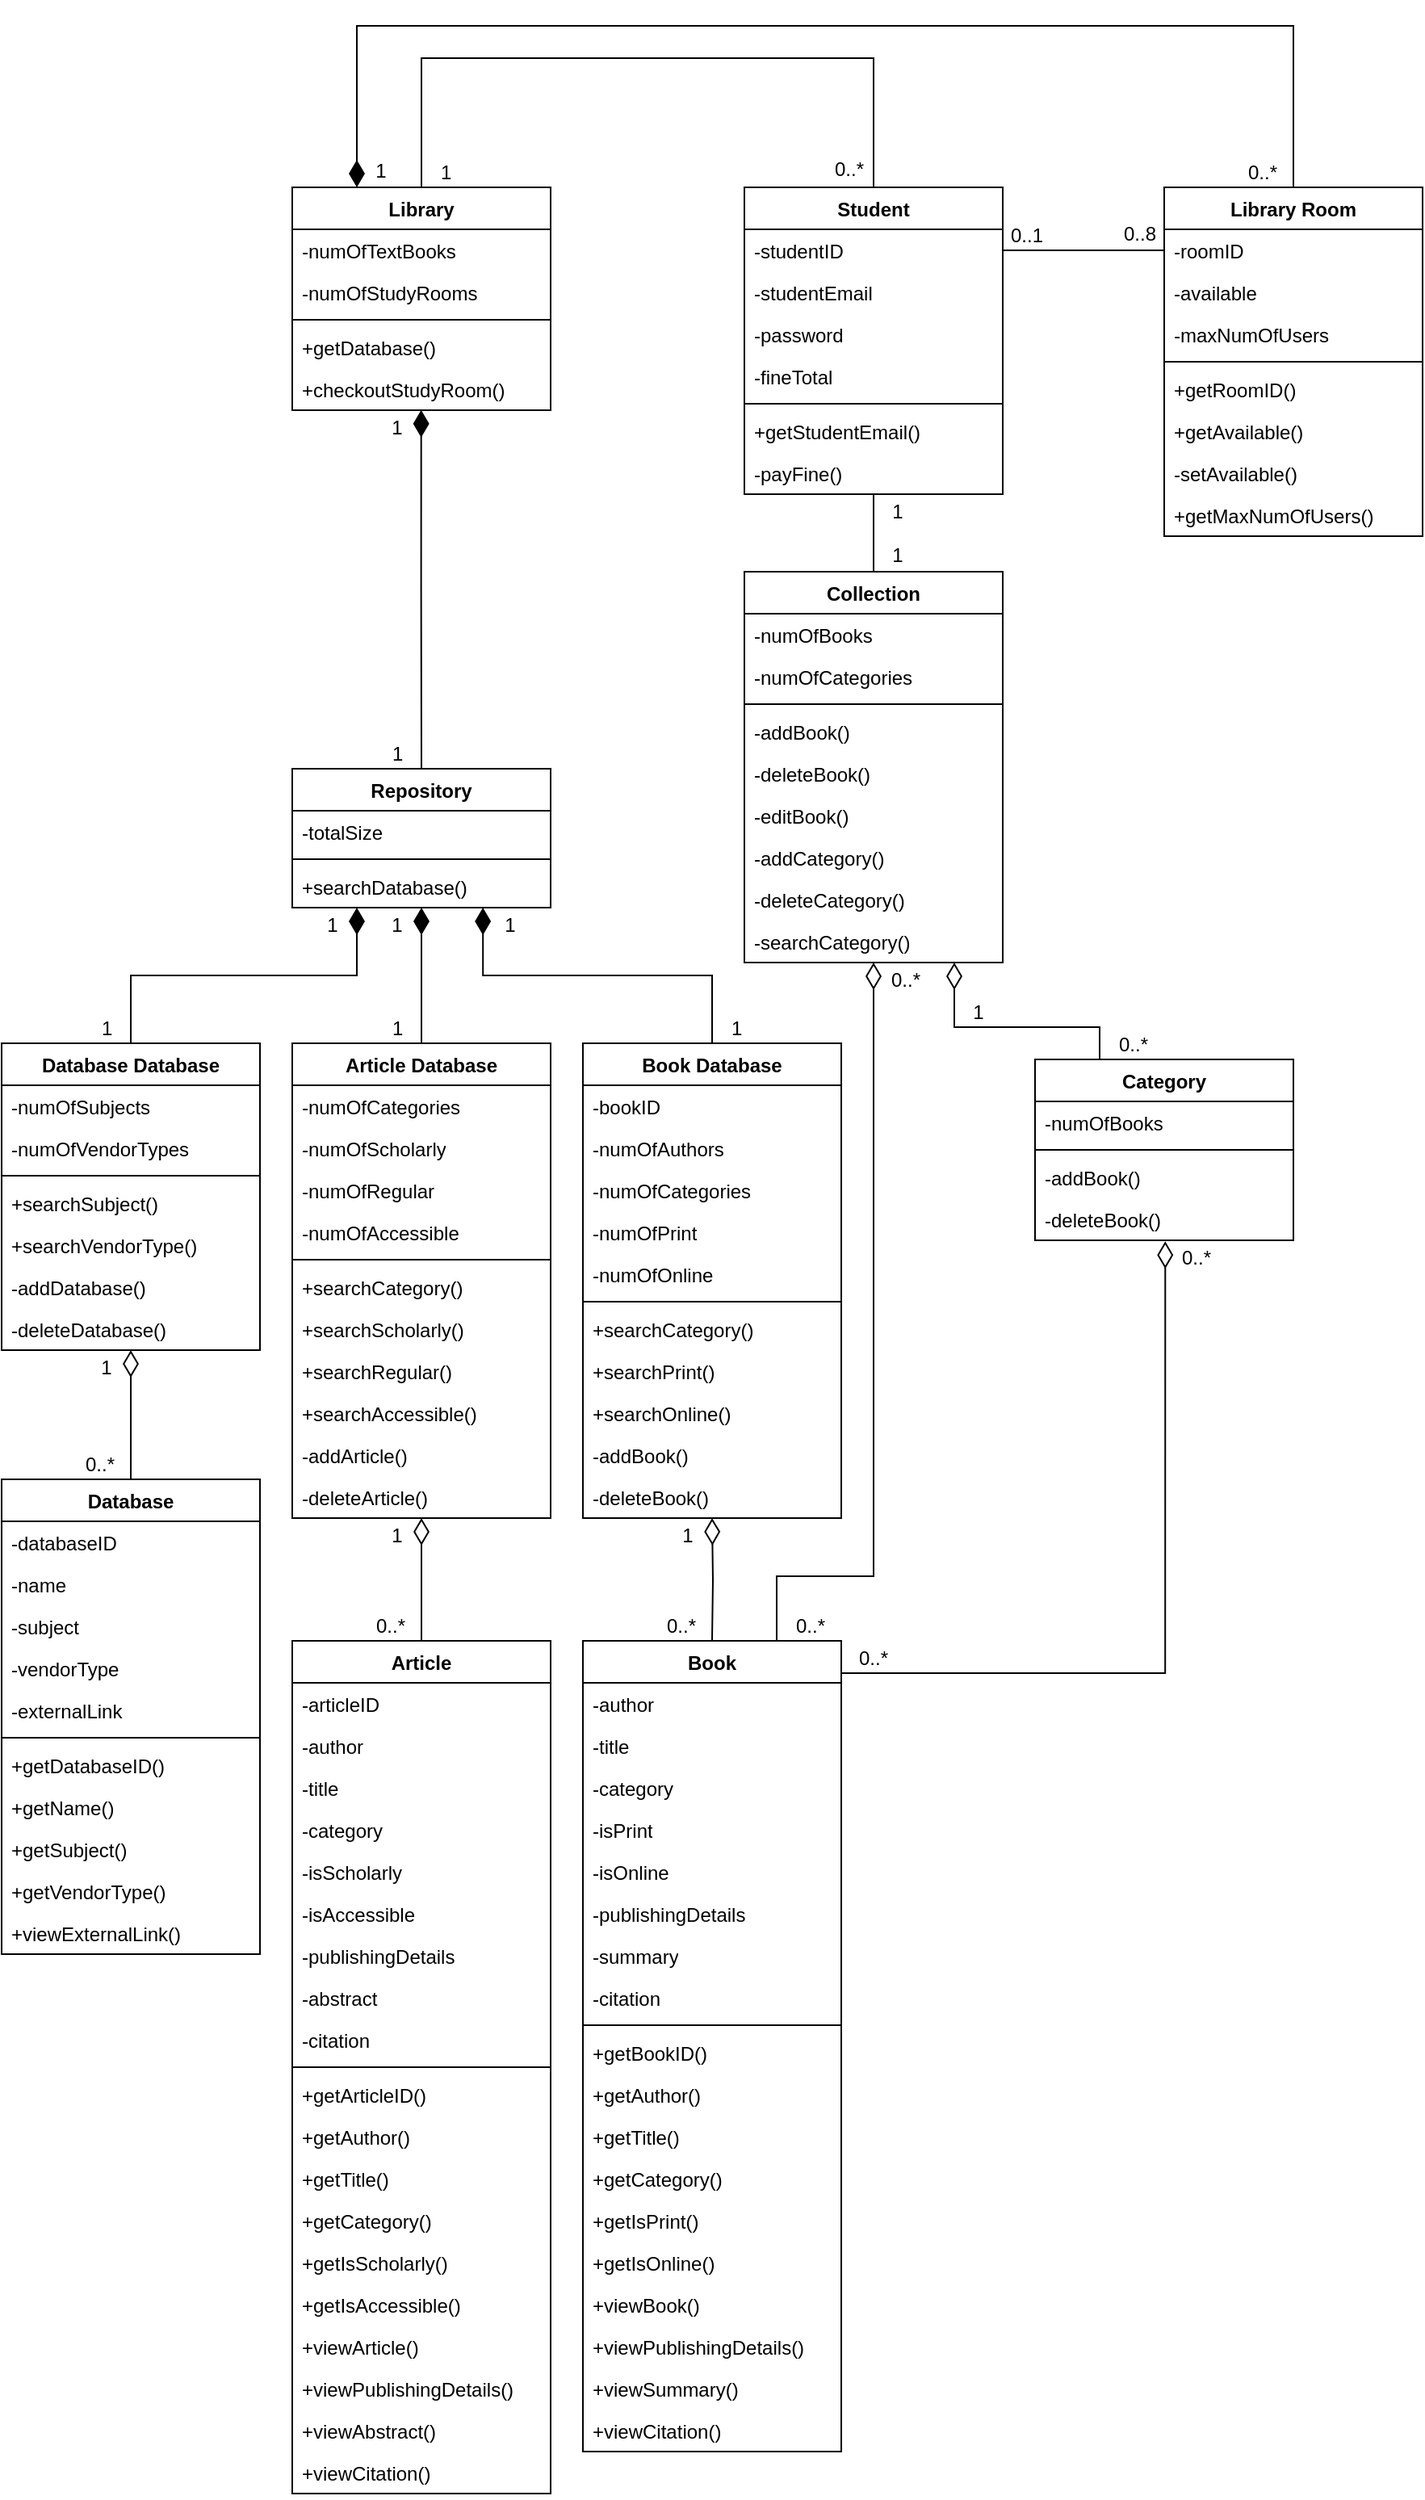 <mxfile compressed="false" version="21.0.10" type="device">
  <diagram name="Page-1" id="St8OrDwThVXZmuGfNIcV">
    <mxGraphModel dx="1468" dy="945" grid="1" gridSize="10" guides="1" tooltips="1" connect="1" arrows="1" fold="1" page="1" pageScale="1" pageWidth="2000" pageHeight="2000" math="0" shadow="0">
      <root>
        <mxCell id="0" />
        <mxCell id="1" parent="0" />
        <mxCell id="to3QwiqJEUnDIGvV_2Mb-1" value="Library" style="swimlane;fontStyle=1;align=center;verticalAlign=top;childLayout=stackLayout;horizontal=1;startSize=26;horizontalStack=0;resizeParent=1;resizeParentMax=0;resizeLast=0;collapsible=1;marginBottom=0;whiteSpace=wrap;html=1;fontSize=12;" parent="1" vertex="1">
          <mxGeometry x="660" y="360" width="160" height="138" as="geometry" />
        </mxCell>
        <mxCell id="to3QwiqJEUnDIGvV_2Mb-2" value="&lt;div style=&quot;font-size: 12px;&quot;&gt;-numOfTextBooks&lt;/div&gt;" style="text;strokeColor=none;fillColor=none;align=left;verticalAlign=top;spacingLeft=4;spacingRight=4;overflow=hidden;rotatable=0;points=[[0,0.5],[1,0.5]];portConstraint=eastwest;whiteSpace=wrap;html=1;fontSize=12;" parent="to3QwiqJEUnDIGvV_2Mb-1" vertex="1">
          <mxGeometry y="26" width="160" height="26" as="geometry" />
        </mxCell>
        <mxCell id="to3QwiqJEUnDIGvV_2Mb-6" value="-numOfStudyRooms" style="text;strokeColor=none;fillColor=none;align=left;verticalAlign=top;spacingLeft=4;spacingRight=4;overflow=hidden;rotatable=0;points=[[0,0.5],[1,0.5]];portConstraint=eastwest;whiteSpace=wrap;html=1;fontSize=12;" parent="to3QwiqJEUnDIGvV_2Mb-1" vertex="1">
          <mxGeometry y="52" width="160" height="26" as="geometry" />
        </mxCell>
        <mxCell id="to3QwiqJEUnDIGvV_2Mb-3" value="" style="line;strokeWidth=1;fillColor=none;align=left;verticalAlign=middle;spacingTop=-1;spacingLeft=3;spacingRight=3;rotatable=0;labelPosition=right;points=[];portConstraint=eastwest;strokeColor=inherit;fontSize=12;" parent="to3QwiqJEUnDIGvV_2Mb-1" vertex="1">
          <mxGeometry y="78" width="160" height="8" as="geometry" />
        </mxCell>
        <mxCell id="to3QwiqJEUnDIGvV_2Mb-4" value="+getDatabase()" style="text;strokeColor=none;fillColor=none;align=left;verticalAlign=top;spacingLeft=4;spacingRight=4;overflow=hidden;rotatable=0;points=[[0,0.5],[1,0.5]];portConstraint=eastwest;whiteSpace=wrap;html=1;fontSize=12;" parent="to3QwiqJEUnDIGvV_2Mb-1" vertex="1">
          <mxGeometry y="86" width="160" height="26" as="geometry" />
        </mxCell>
        <mxCell id="to3QwiqJEUnDIGvV_2Mb-5" value="+checkoutStudyRoom()" style="text;strokeColor=none;fillColor=none;align=left;verticalAlign=top;spacingLeft=4;spacingRight=4;overflow=hidden;rotatable=0;points=[[0,0.5],[1,0.5]];portConstraint=eastwest;whiteSpace=wrap;html=1;fontSize=12;" parent="to3QwiqJEUnDIGvV_2Mb-1" vertex="1">
          <mxGeometry y="112" width="160" height="26" as="geometry" />
        </mxCell>
        <mxCell id="to3QwiqJEUnDIGvV_2Mb-7" value="Database Database" style="swimlane;fontStyle=1;align=center;verticalAlign=top;childLayout=stackLayout;horizontal=1;startSize=26;horizontalStack=0;resizeParent=1;resizeParentMax=0;resizeLast=0;collapsible=1;marginBottom=0;whiteSpace=wrap;html=1;fontSize=12;" parent="1" vertex="1">
          <mxGeometry x="480" y="890" width="160" height="190" as="geometry" />
        </mxCell>
        <mxCell id="to3QwiqJEUnDIGvV_2Mb-8" value="-numOfSubjects" style="text;strokeColor=none;fillColor=none;align=left;verticalAlign=top;spacingLeft=4;spacingRight=4;overflow=hidden;rotatable=0;points=[[0,0.5],[1,0.5]];portConstraint=eastwest;whiteSpace=wrap;html=1;fontSize=12;" parent="to3QwiqJEUnDIGvV_2Mb-7" vertex="1">
          <mxGeometry y="26" width="160" height="26" as="geometry" />
        </mxCell>
        <mxCell id="to3QwiqJEUnDIGvV_2Mb-25" value="&lt;div style=&quot;font-size: 12px;&quot;&gt;-numOfVendorTypes&lt;/div&gt;&lt;div style=&quot;font-size: 12px;&quot;&gt;&lt;br&gt;&lt;/div&gt;" style="text;strokeColor=none;fillColor=none;align=left;verticalAlign=top;spacingLeft=4;spacingRight=4;overflow=hidden;rotatable=0;points=[[0,0.5],[1,0.5]];portConstraint=eastwest;whiteSpace=wrap;html=1;fontSize=12;" parent="to3QwiqJEUnDIGvV_2Mb-7" vertex="1">
          <mxGeometry y="52" width="160" height="26" as="geometry" />
        </mxCell>
        <mxCell id="to3QwiqJEUnDIGvV_2Mb-10" value="" style="line;strokeWidth=1;fillColor=none;align=left;verticalAlign=middle;spacingTop=-1;spacingLeft=3;spacingRight=3;rotatable=0;labelPosition=right;points=[];portConstraint=eastwest;strokeColor=inherit;fontSize=12;" parent="to3QwiqJEUnDIGvV_2Mb-7" vertex="1">
          <mxGeometry y="78" width="160" height="8" as="geometry" />
        </mxCell>
        <mxCell id="to3QwiqJEUnDIGvV_2Mb-11" value="+searchSubject()" style="text;strokeColor=none;fillColor=none;align=left;verticalAlign=top;spacingLeft=4;spacingRight=4;overflow=hidden;rotatable=0;points=[[0,0.5],[1,0.5]];portConstraint=eastwest;whiteSpace=wrap;html=1;fontSize=12;" parent="to3QwiqJEUnDIGvV_2Mb-7" vertex="1">
          <mxGeometry y="86" width="160" height="26" as="geometry" />
        </mxCell>
        <mxCell id="to3QwiqJEUnDIGvV_2Mb-26" value="+searchVendorType()" style="text;strokeColor=none;fillColor=none;align=left;verticalAlign=top;spacingLeft=4;spacingRight=4;overflow=hidden;rotatable=0;points=[[0,0.5],[1,0.5]];portConstraint=eastwest;whiteSpace=wrap;html=1;fontSize=12;" parent="to3QwiqJEUnDIGvV_2Mb-7" vertex="1">
          <mxGeometry y="112" width="160" height="26" as="geometry" />
        </mxCell>
        <mxCell id="ifXEh7i7FVYSx2aYDPoS-78" value="-addDatabase()" style="text;strokeColor=none;fillColor=none;align=left;verticalAlign=top;spacingLeft=4;spacingRight=4;overflow=hidden;rotatable=0;points=[[0,0.5],[1,0.5]];portConstraint=eastwest;whiteSpace=wrap;html=1;fontSize=12;" parent="to3QwiqJEUnDIGvV_2Mb-7" vertex="1">
          <mxGeometry y="138" width="160" height="26" as="geometry" />
        </mxCell>
        <mxCell id="ifXEh7i7FVYSx2aYDPoS-79" value="-deleteDatabase()" style="text;strokeColor=none;fillColor=none;align=left;verticalAlign=top;spacingLeft=4;spacingRight=4;overflow=hidden;rotatable=0;points=[[0,0.5],[1,0.5]];portConstraint=eastwest;whiteSpace=wrap;html=1;fontSize=12;" parent="to3QwiqJEUnDIGvV_2Mb-7" vertex="1">
          <mxGeometry y="164" width="160" height="26" as="geometry" />
        </mxCell>
        <mxCell id="to3QwiqJEUnDIGvV_2Mb-13" value="Book Database" style="swimlane;fontStyle=1;align=center;verticalAlign=top;childLayout=stackLayout;horizontal=1;startSize=26;horizontalStack=0;resizeParent=1;resizeParentMax=0;resizeLast=0;collapsible=1;marginBottom=0;whiteSpace=wrap;html=1;fontSize=12;" parent="1" vertex="1">
          <mxGeometry x="840" y="890" width="160" height="294" as="geometry" />
        </mxCell>
        <mxCell id="to3QwiqJEUnDIGvV_2Mb-14" value="&lt;div style=&quot;font-size: 12px;&quot;&gt;-bookID&lt;/div&gt;" style="text;strokeColor=none;fillColor=none;align=left;verticalAlign=top;spacingLeft=4;spacingRight=4;overflow=hidden;rotatable=0;points=[[0,0.5],[1,0.5]];portConstraint=eastwest;whiteSpace=wrap;html=1;fontSize=12;" parent="to3QwiqJEUnDIGvV_2Mb-13" vertex="1">
          <mxGeometry y="26" width="160" height="26" as="geometry" />
        </mxCell>
        <mxCell id="PS0gnOTGZMDI5EixNMA_-25" value="&lt;div style=&quot;font-size: 12px;&quot;&gt;-numOfAuthors&lt;/div&gt;" style="text;strokeColor=none;fillColor=none;align=left;verticalAlign=top;spacingLeft=4;spacingRight=4;overflow=hidden;rotatable=0;points=[[0,0.5],[1,0.5]];portConstraint=eastwest;whiteSpace=wrap;html=1;fontSize=12;" vertex="1" parent="to3QwiqJEUnDIGvV_2Mb-13">
          <mxGeometry y="52" width="160" height="26" as="geometry" />
        </mxCell>
        <mxCell id="to3QwiqJEUnDIGvV_2Mb-33" value="-numOfCategories" style="text;strokeColor=none;fillColor=none;align=left;verticalAlign=top;spacingLeft=4;spacingRight=4;overflow=hidden;rotatable=0;points=[[0,0.5],[1,0.5]];portConstraint=eastwest;whiteSpace=wrap;html=1;fontSize=12;" parent="to3QwiqJEUnDIGvV_2Mb-13" vertex="1">
          <mxGeometry y="78" width="160" height="26" as="geometry" />
        </mxCell>
        <mxCell id="to3QwiqJEUnDIGvV_2Mb-34" value="-numOfPrint" style="text;strokeColor=none;fillColor=none;align=left;verticalAlign=top;spacingLeft=4;spacingRight=4;overflow=hidden;rotatable=0;points=[[0,0.5],[1,0.5]];portConstraint=eastwest;whiteSpace=wrap;html=1;fontSize=12;" parent="to3QwiqJEUnDIGvV_2Mb-13" vertex="1">
          <mxGeometry y="104" width="160" height="26" as="geometry" />
        </mxCell>
        <mxCell id="to3QwiqJEUnDIGvV_2Mb-35" value="-numOfOnline" style="text;strokeColor=none;fillColor=none;align=left;verticalAlign=top;spacingLeft=4;spacingRight=4;overflow=hidden;rotatable=0;points=[[0,0.5],[1,0.5]];portConstraint=eastwest;whiteSpace=wrap;html=1;fontSize=12;" parent="to3QwiqJEUnDIGvV_2Mb-13" vertex="1">
          <mxGeometry y="130" width="160" height="26" as="geometry" />
        </mxCell>
        <mxCell id="to3QwiqJEUnDIGvV_2Mb-15" value="" style="line;strokeWidth=1;fillColor=none;align=left;verticalAlign=middle;spacingTop=-1;spacingLeft=3;spacingRight=3;rotatable=0;labelPosition=right;points=[];portConstraint=eastwest;strokeColor=inherit;fontSize=12;" parent="to3QwiqJEUnDIGvV_2Mb-13" vertex="1">
          <mxGeometry y="156" width="160" height="8" as="geometry" />
        </mxCell>
        <mxCell id="to3QwiqJEUnDIGvV_2Mb-36" value="+searchCategory()" style="text;strokeColor=none;fillColor=none;align=left;verticalAlign=top;spacingLeft=4;spacingRight=4;overflow=hidden;rotatable=0;points=[[0,0.5],[1,0.5]];portConstraint=eastwest;whiteSpace=wrap;html=1;fontSize=12;" parent="to3QwiqJEUnDIGvV_2Mb-13" vertex="1">
          <mxGeometry y="164" width="160" height="26" as="geometry" />
        </mxCell>
        <mxCell id="to3QwiqJEUnDIGvV_2Mb-38" value="+searchPrint()" style="text;strokeColor=none;fillColor=none;align=left;verticalAlign=top;spacingLeft=4;spacingRight=4;overflow=hidden;rotatable=0;points=[[0,0.5],[1,0.5]];portConstraint=eastwest;whiteSpace=wrap;html=1;fontSize=12;" parent="to3QwiqJEUnDIGvV_2Mb-13" vertex="1">
          <mxGeometry y="190" width="160" height="26" as="geometry" />
        </mxCell>
        <mxCell id="to3QwiqJEUnDIGvV_2Mb-37" value="+searchOnline()" style="text;strokeColor=none;fillColor=none;align=left;verticalAlign=top;spacingLeft=4;spacingRight=4;overflow=hidden;rotatable=0;points=[[0,0.5],[1,0.5]];portConstraint=eastwest;whiteSpace=wrap;html=1;fontSize=12;" parent="to3QwiqJEUnDIGvV_2Mb-13" vertex="1">
          <mxGeometry y="216" width="160" height="26" as="geometry" />
        </mxCell>
        <mxCell id="ifXEh7i7FVYSx2aYDPoS-74" value="-addBook()" style="text;strokeColor=none;fillColor=none;align=left;verticalAlign=top;spacingLeft=4;spacingRight=4;overflow=hidden;rotatable=0;points=[[0,0.5],[1,0.5]];portConstraint=eastwest;whiteSpace=wrap;html=1;fontSize=12;" parent="to3QwiqJEUnDIGvV_2Mb-13" vertex="1">
          <mxGeometry y="242" width="160" height="26" as="geometry" />
        </mxCell>
        <mxCell id="ifXEh7i7FVYSx2aYDPoS-75" value="-deleteBook()" style="text;strokeColor=none;fillColor=none;align=left;verticalAlign=top;spacingLeft=4;spacingRight=4;overflow=hidden;rotatable=0;points=[[0,0.5],[1,0.5]];portConstraint=eastwest;whiteSpace=wrap;html=1;fontSize=12;" parent="to3QwiqJEUnDIGvV_2Mb-13" vertex="1">
          <mxGeometry y="268" width="160" height="26" as="geometry" />
        </mxCell>
        <mxCell id="to3QwiqJEUnDIGvV_2Mb-17" value="Article Database" style="swimlane;fontStyle=1;align=center;verticalAlign=top;childLayout=stackLayout;horizontal=1;startSize=26;horizontalStack=0;resizeParent=1;resizeParentMax=0;resizeLast=0;collapsible=1;marginBottom=0;whiteSpace=wrap;html=1;fontSize=12;" parent="1" vertex="1">
          <mxGeometry x="660" y="890" width="160" height="294" as="geometry" />
        </mxCell>
        <mxCell id="to3QwiqJEUnDIGvV_2Mb-18" value="&lt;div style=&quot;font-size: 12px;&quot;&gt;-numOfCategories&lt;/div&gt;" style="text;strokeColor=none;fillColor=none;align=left;verticalAlign=top;spacingLeft=4;spacingRight=4;overflow=hidden;rotatable=0;points=[[0,0.5],[1,0.5]];portConstraint=eastwest;whiteSpace=wrap;html=1;fontSize=12;" parent="to3QwiqJEUnDIGvV_2Mb-17" vertex="1">
          <mxGeometry y="26" width="160" height="26" as="geometry" />
        </mxCell>
        <mxCell id="to3QwiqJEUnDIGvV_2Mb-27" value="&lt;div style=&quot;font-size: 12px;&quot;&gt;-numOfScholarly&lt;/div&gt;" style="text;strokeColor=none;fillColor=none;align=left;verticalAlign=top;spacingLeft=4;spacingRight=4;overflow=hidden;rotatable=0;points=[[0,0.5],[1,0.5]];portConstraint=eastwest;whiteSpace=wrap;html=1;fontSize=12;" parent="to3QwiqJEUnDIGvV_2Mb-17" vertex="1">
          <mxGeometry y="52" width="160" height="26" as="geometry" />
        </mxCell>
        <mxCell id="to3QwiqJEUnDIGvV_2Mb-28" value="&lt;div style=&quot;font-size: 12px;&quot;&gt;-numOfRegular&lt;/div&gt;" style="text;strokeColor=none;fillColor=none;align=left;verticalAlign=top;spacingLeft=4;spacingRight=4;overflow=hidden;rotatable=0;points=[[0,0.5],[1,0.5]];portConstraint=eastwest;whiteSpace=wrap;html=1;fontSize=12;" parent="to3QwiqJEUnDIGvV_2Mb-17" vertex="1">
          <mxGeometry y="78" width="160" height="26" as="geometry" />
        </mxCell>
        <mxCell id="to3QwiqJEUnDIGvV_2Mb-29" value="&lt;div style=&quot;font-size: 12px;&quot;&gt;-numOfAccessible&lt;/div&gt;" style="text;strokeColor=none;fillColor=none;align=left;verticalAlign=top;spacingLeft=4;spacingRight=4;overflow=hidden;rotatable=0;points=[[0,0.5],[1,0.5]];portConstraint=eastwest;whiteSpace=wrap;html=1;fontSize=12;" parent="to3QwiqJEUnDIGvV_2Mb-17" vertex="1">
          <mxGeometry y="104" width="160" height="26" as="geometry" />
        </mxCell>
        <mxCell id="to3QwiqJEUnDIGvV_2Mb-19" value="" style="line;strokeWidth=1;fillColor=none;align=left;verticalAlign=middle;spacingTop=-1;spacingLeft=3;spacingRight=3;rotatable=0;labelPosition=right;points=[];portConstraint=eastwest;strokeColor=inherit;fontSize=12;" parent="to3QwiqJEUnDIGvV_2Mb-17" vertex="1">
          <mxGeometry y="130" width="160" height="8" as="geometry" />
        </mxCell>
        <mxCell id="to3QwiqJEUnDIGvV_2Mb-20" value="+searchCategory()" style="text;strokeColor=none;fillColor=none;align=left;verticalAlign=top;spacingLeft=4;spacingRight=4;overflow=hidden;rotatable=0;points=[[0,0.5],[1,0.5]];portConstraint=eastwest;whiteSpace=wrap;html=1;fontSize=12;" parent="to3QwiqJEUnDIGvV_2Mb-17" vertex="1">
          <mxGeometry y="138" width="160" height="26" as="geometry" />
        </mxCell>
        <mxCell id="to3QwiqJEUnDIGvV_2Mb-30" value="+searchScholarly()" style="text;strokeColor=none;fillColor=none;align=left;verticalAlign=top;spacingLeft=4;spacingRight=4;overflow=hidden;rotatable=0;points=[[0,0.5],[1,0.5]];portConstraint=eastwest;whiteSpace=wrap;html=1;fontSize=12;" parent="to3QwiqJEUnDIGvV_2Mb-17" vertex="1">
          <mxGeometry y="164" width="160" height="26" as="geometry" />
        </mxCell>
        <mxCell id="to3QwiqJEUnDIGvV_2Mb-31" value="+searchRegular()" style="text;strokeColor=none;fillColor=none;align=left;verticalAlign=top;spacingLeft=4;spacingRight=4;overflow=hidden;rotatable=0;points=[[0,0.5],[1,0.5]];portConstraint=eastwest;whiteSpace=wrap;html=1;fontSize=12;" parent="to3QwiqJEUnDIGvV_2Mb-17" vertex="1">
          <mxGeometry y="190" width="160" height="26" as="geometry" />
        </mxCell>
        <mxCell id="to3QwiqJEUnDIGvV_2Mb-32" value="+searchAccessible()" style="text;strokeColor=none;fillColor=none;align=left;verticalAlign=top;spacingLeft=4;spacingRight=4;overflow=hidden;rotatable=0;points=[[0,0.5],[1,0.5]];portConstraint=eastwest;whiteSpace=wrap;html=1;fontSize=12;" parent="to3QwiqJEUnDIGvV_2Mb-17" vertex="1">
          <mxGeometry y="216" width="160" height="26" as="geometry" />
        </mxCell>
        <mxCell id="ifXEh7i7FVYSx2aYDPoS-76" value="-addArticle()" style="text;strokeColor=none;fillColor=none;align=left;verticalAlign=top;spacingLeft=4;spacingRight=4;overflow=hidden;rotatable=0;points=[[0,0.5],[1,0.5]];portConstraint=eastwest;whiteSpace=wrap;html=1;fontSize=12;" parent="to3QwiqJEUnDIGvV_2Mb-17" vertex="1">
          <mxGeometry y="242" width="160" height="26" as="geometry" />
        </mxCell>
        <mxCell id="ifXEh7i7FVYSx2aYDPoS-77" value="-deleteArticle()" style="text;strokeColor=none;fillColor=none;align=left;verticalAlign=top;spacingLeft=4;spacingRight=4;overflow=hidden;rotatable=0;points=[[0,0.5],[1,0.5]];portConstraint=eastwest;whiteSpace=wrap;html=1;fontSize=12;" parent="to3QwiqJEUnDIGvV_2Mb-17" vertex="1">
          <mxGeometry y="268" width="160" height="26" as="geometry" />
        </mxCell>
        <mxCell id="to3QwiqJEUnDIGvV_2Mb-21" value="Repository" style="swimlane;fontStyle=1;align=center;verticalAlign=top;childLayout=stackLayout;horizontal=1;startSize=26;horizontalStack=0;resizeParent=1;resizeParentMax=0;resizeLast=0;collapsible=1;marginBottom=0;whiteSpace=wrap;html=1;fontSize=12;" parent="1" vertex="1">
          <mxGeometry x="660" y="720" width="160" height="86" as="geometry" />
        </mxCell>
        <mxCell id="to3QwiqJEUnDIGvV_2Mb-22" value="-totalSize" style="text;strokeColor=none;fillColor=none;align=left;verticalAlign=top;spacingLeft=4;spacingRight=4;overflow=hidden;rotatable=0;points=[[0,0.5],[1,0.5]];portConstraint=eastwest;whiteSpace=wrap;html=1;fontSize=12;" parent="to3QwiqJEUnDIGvV_2Mb-21" vertex="1">
          <mxGeometry y="26" width="160" height="26" as="geometry" />
        </mxCell>
        <mxCell id="to3QwiqJEUnDIGvV_2Mb-23" value="" style="line;strokeWidth=1;fillColor=none;align=left;verticalAlign=middle;spacingTop=-1;spacingLeft=3;spacingRight=3;rotatable=0;labelPosition=right;points=[];portConstraint=eastwest;strokeColor=inherit;fontSize=12;" parent="to3QwiqJEUnDIGvV_2Mb-21" vertex="1">
          <mxGeometry y="52" width="160" height="8" as="geometry" />
        </mxCell>
        <mxCell id="to3QwiqJEUnDIGvV_2Mb-24" value="+searchDatabase()" style="text;strokeColor=none;fillColor=none;align=left;verticalAlign=top;spacingLeft=4;spacingRight=4;overflow=hidden;rotatable=0;points=[[0,0.5],[1,0.5]];portConstraint=eastwest;whiteSpace=wrap;html=1;fontSize=12;" parent="to3QwiqJEUnDIGvV_2Mb-21" vertex="1">
          <mxGeometry y="60" width="160" height="26" as="geometry" />
        </mxCell>
        <mxCell id="to3QwiqJEUnDIGvV_2Mb-44" value="1" style="endArrow=none;html=1;endSize=12;startArrow=diamondThin;startSize=14;startFill=1;edgeStyle=orthogonalEdgeStyle;align=left;verticalAlign=bottom;rounded=0;fontSize=12;exitX=0.499;exitY=0.994;exitDx=0;exitDy=0;exitPerimeter=0;entryX=0.5;entryY=0;entryDx=0;entryDy=0;endFill=0;" parent="1" source="to3QwiqJEUnDIGvV_2Mb-5" target="to3QwiqJEUnDIGvV_2Mb-21" edge="1">
          <mxGeometry x="1" y="-20" relative="1" as="geometry">
            <mxPoint x="700" y="630" as="sourcePoint" />
            <mxPoint x="860" y="630" as="targetPoint" />
            <mxPoint as="offset" />
          </mxGeometry>
        </mxCell>
        <mxCell id="to3QwiqJEUnDIGvV_2Mb-45" value="1" style="text;html=1;strokeColor=none;fillColor=none;align=center;verticalAlign=middle;whiteSpace=wrap;rounded=0;" parent="1" vertex="1">
          <mxGeometry x="710" y="498" width="30" height="22" as="geometry" />
        </mxCell>
        <mxCell id="to3QwiqJEUnDIGvV_2Mb-46" value="1" style="endArrow=none;html=1;endSize=12;startArrow=diamondThin;startSize=14;startFill=1;edgeStyle=orthogonalEdgeStyle;align=left;verticalAlign=bottom;rounded=0;fontSize=12;exitX=0.25;exitY=1;exitDx=0;exitDy=0;entryX=0.5;entryY=0;entryDx=0;entryDy=0;endFill=0;" parent="1" source="to3QwiqJEUnDIGvV_2Mb-21" target="to3QwiqJEUnDIGvV_2Mb-7" edge="1">
          <mxGeometry x="1" y="-20" relative="1" as="geometry">
            <mxPoint x="559.71" y="820" as="sourcePoint" />
            <mxPoint x="559.71" y="872" as="targetPoint" />
            <mxPoint as="offset" />
          </mxGeometry>
        </mxCell>
        <mxCell id="to3QwiqJEUnDIGvV_2Mb-47" value="1" style="text;html=1;strokeColor=none;fillColor=none;align=center;verticalAlign=middle;whiteSpace=wrap;rounded=0;" parent="1" vertex="1">
          <mxGeometry x="670" y="806" width="30" height="22" as="geometry" />
        </mxCell>
        <mxCell id="to3QwiqJEUnDIGvV_2Mb-48" value="1" style="endArrow=none;html=1;endSize=12;startArrow=diamondThin;startSize=14;startFill=1;edgeStyle=orthogonalEdgeStyle;align=left;verticalAlign=bottom;rounded=0;fontSize=12;exitX=0.5;exitY=1;exitDx=0;exitDy=0;entryX=0.5;entryY=0;entryDx=0;entryDy=0;endFill=0;" parent="1" source="to3QwiqJEUnDIGvV_2Mb-21" target="to3QwiqJEUnDIGvV_2Mb-17" edge="1">
          <mxGeometry x="1" y="-20" relative="1" as="geometry">
            <mxPoint x="739.43" y="828" as="sourcePoint" />
            <mxPoint x="739.43" y="880" as="targetPoint" />
            <mxPoint as="offset" />
          </mxGeometry>
        </mxCell>
        <mxCell id="to3QwiqJEUnDIGvV_2Mb-49" value="1" style="text;html=1;strokeColor=none;fillColor=none;align=center;verticalAlign=middle;whiteSpace=wrap;rounded=0;" parent="1" vertex="1">
          <mxGeometry x="710" y="806" width="30" height="22" as="geometry" />
        </mxCell>
        <mxCell id="to3QwiqJEUnDIGvV_2Mb-51" value="1" style="endArrow=none;html=1;endSize=12;startArrow=diamondThin;startSize=14;startFill=1;edgeStyle=orthogonalEdgeStyle;align=left;verticalAlign=bottom;rounded=0;fontSize=12;exitX=0.738;exitY=1;exitDx=0;exitDy=0;exitPerimeter=0;entryX=0.5;entryY=0;entryDx=0;entryDy=0;endFill=0;" parent="1" source="to3QwiqJEUnDIGvV_2Mb-24" target="to3QwiqJEUnDIGvV_2Mb-13" edge="1">
          <mxGeometry x="1" y="10" relative="1" as="geometry">
            <mxPoint x="750" y="678" as="sourcePoint" />
            <mxPoint x="750" y="730" as="targetPoint" />
            <mxPoint as="offset" />
          </mxGeometry>
        </mxCell>
        <mxCell id="to3QwiqJEUnDIGvV_2Mb-52" value="1" style="text;html=1;strokeColor=none;fillColor=none;align=center;verticalAlign=middle;whiteSpace=wrap;rounded=0;" parent="1" vertex="1">
          <mxGeometry x="780" y="806" width="30" height="22" as="geometry" />
        </mxCell>
        <mxCell id="to3QwiqJEUnDIGvV_2Mb-66" value="Student" style="swimlane;fontStyle=1;align=center;verticalAlign=top;childLayout=stackLayout;horizontal=1;startSize=26;horizontalStack=0;resizeParent=1;resizeParentMax=0;resizeLast=0;collapsible=1;marginBottom=0;whiteSpace=wrap;html=1;fontSize=12;" parent="1" vertex="1">
          <mxGeometry x="940" y="360" width="160" height="190" as="geometry" />
        </mxCell>
        <mxCell id="to3QwiqJEUnDIGvV_2Mb-67" value="-studentID" style="text;strokeColor=none;fillColor=none;align=left;verticalAlign=top;spacingLeft=4;spacingRight=4;overflow=hidden;rotatable=0;points=[[0,0.5],[1,0.5]];portConstraint=eastwest;whiteSpace=wrap;html=1;fontSize=12;" parent="to3QwiqJEUnDIGvV_2Mb-66" vertex="1">
          <mxGeometry y="26" width="160" height="26" as="geometry" />
        </mxCell>
        <mxCell id="to3QwiqJEUnDIGvV_2Mb-68" value="-studentEmail" style="text;strokeColor=none;fillColor=none;align=left;verticalAlign=top;spacingLeft=4;spacingRight=4;overflow=hidden;rotatable=0;points=[[0,0.5],[1,0.5]];portConstraint=eastwest;whiteSpace=wrap;html=1;fontSize=12;" parent="to3QwiqJEUnDIGvV_2Mb-66" vertex="1">
          <mxGeometry y="52" width="160" height="26" as="geometry" />
        </mxCell>
        <mxCell id="PS0gnOTGZMDI5EixNMA_-31" value="-password" style="text;strokeColor=none;fillColor=none;align=left;verticalAlign=top;spacingLeft=4;spacingRight=4;overflow=hidden;rotatable=0;points=[[0,0.5],[1,0.5]];portConstraint=eastwest;whiteSpace=wrap;html=1;fontSize=12;" vertex="1" parent="to3QwiqJEUnDIGvV_2Mb-66">
          <mxGeometry y="78" width="160" height="26" as="geometry" />
        </mxCell>
        <mxCell id="6ULYBrPni5f8wFm6QWYh-1" value="-fineTotal" style="text;strokeColor=none;fillColor=none;align=left;verticalAlign=top;spacingLeft=4;spacingRight=4;overflow=hidden;rotatable=0;points=[[0,0.5],[1,0.5]];portConstraint=eastwest;whiteSpace=wrap;html=1;fontSize=12;" parent="to3QwiqJEUnDIGvV_2Mb-66" vertex="1">
          <mxGeometry y="104" width="160" height="26" as="geometry" />
        </mxCell>
        <mxCell id="to3QwiqJEUnDIGvV_2Mb-70" value="" style="line;strokeWidth=1;fillColor=none;align=left;verticalAlign=middle;spacingTop=-1;spacingLeft=3;spacingRight=3;rotatable=0;labelPosition=right;points=[];portConstraint=eastwest;strokeColor=inherit;fontSize=12;" parent="to3QwiqJEUnDIGvV_2Mb-66" vertex="1">
          <mxGeometry y="130" width="160" height="8" as="geometry" />
        </mxCell>
        <mxCell id="to3QwiqJEUnDIGvV_2Mb-71" value="+getStudentEmail()" style="text;strokeColor=none;fillColor=none;align=left;verticalAlign=top;spacingLeft=4;spacingRight=4;overflow=hidden;rotatable=0;points=[[0,0.5],[1,0.5]];portConstraint=eastwest;whiteSpace=wrap;html=1;fontSize=12;" parent="to3QwiqJEUnDIGvV_2Mb-66" vertex="1">
          <mxGeometry y="138" width="160" height="26" as="geometry" />
        </mxCell>
        <mxCell id="6ULYBrPni5f8wFm6QWYh-2" value="-payFine()" style="text;strokeColor=none;fillColor=none;align=left;verticalAlign=top;spacingLeft=4;spacingRight=4;overflow=hidden;rotatable=0;points=[[0,0.5],[1,0.5]];portConstraint=eastwest;whiteSpace=wrap;html=1;fontSize=12;" parent="to3QwiqJEUnDIGvV_2Mb-66" vertex="1">
          <mxGeometry y="164" width="160" height="26" as="geometry" />
        </mxCell>
        <mxCell id="to3QwiqJEUnDIGvV_2Mb-83" value="1" style="endArrow=none;html=1;endSize=12;startArrow=none;startSize=14;startFill=0;edgeStyle=orthogonalEdgeStyle;align=left;verticalAlign=bottom;rounded=0;fontSize=12;exitX=0.5;exitY=0;exitDx=0;exitDy=0;entryX=0.5;entryY=0;entryDx=0;entryDy=0;endFill=0;" parent="1" source="to3QwiqJEUnDIGvV_2Mb-1" target="to3QwiqJEUnDIGvV_2Mb-66" edge="1">
          <mxGeometry x="-1" y="-10" relative="1" as="geometry">
            <mxPoint x="850" y="400" as="sourcePoint" />
            <mxPoint x="1010" y="400" as="targetPoint" />
            <Array as="points">
              <mxPoint x="740" y="280" />
              <mxPoint x="1020" y="280" />
            </Array>
            <mxPoint as="offset" />
          </mxGeometry>
        </mxCell>
        <mxCell id="to3QwiqJEUnDIGvV_2Mb-85" value="0..*" style="text;html=1;strokeColor=none;fillColor=none;align=center;verticalAlign=middle;whiteSpace=wrap;rounded=0;" parent="1" vertex="1">
          <mxGeometry x="990" y="338" width="30" height="22" as="geometry" />
        </mxCell>
        <mxCell id="ifXEh7i7FVYSx2aYDPoS-1" value="Database" style="swimlane;fontStyle=1;align=center;verticalAlign=top;childLayout=stackLayout;horizontal=1;startSize=26;horizontalStack=0;resizeParent=1;resizeParentMax=0;resizeLast=0;collapsible=1;marginBottom=0;whiteSpace=wrap;html=1;fontSize=12;" parent="1" vertex="1">
          <mxGeometry x="480" y="1160" width="160" height="294" as="geometry" />
        </mxCell>
        <mxCell id="PS0gnOTGZMDI5EixNMA_-7" value="-databaseID" style="text;strokeColor=none;fillColor=none;align=left;verticalAlign=top;spacingLeft=4;spacingRight=4;overflow=hidden;rotatable=0;points=[[0,0.5],[1,0.5]];portConstraint=eastwest;whiteSpace=wrap;html=1;fontSize=12;" vertex="1" parent="ifXEh7i7FVYSx2aYDPoS-1">
          <mxGeometry y="26" width="160" height="26" as="geometry" />
        </mxCell>
        <mxCell id="PS0gnOTGZMDI5EixNMA_-29" value="-name" style="text;strokeColor=none;fillColor=none;align=left;verticalAlign=top;spacingLeft=4;spacingRight=4;overflow=hidden;rotatable=0;points=[[0,0.5],[1,0.5]];portConstraint=eastwest;whiteSpace=wrap;html=1;fontSize=12;" vertex="1" parent="ifXEh7i7FVYSx2aYDPoS-1">
          <mxGeometry y="52" width="160" height="26" as="geometry" />
        </mxCell>
        <mxCell id="ifXEh7i7FVYSx2aYDPoS-2" value="-subject" style="text;strokeColor=none;fillColor=none;align=left;verticalAlign=top;spacingLeft=4;spacingRight=4;overflow=hidden;rotatable=0;points=[[0,0.5],[1,0.5]];portConstraint=eastwest;whiteSpace=wrap;html=1;fontSize=12;" parent="ifXEh7i7FVYSx2aYDPoS-1" vertex="1">
          <mxGeometry y="78" width="160" height="26" as="geometry" />
        </mxCell>
        <mxCell id="ifXEh7i7FVYSx2aYDPoS-3" value="&lt;div style=&quot;font-size: 12px;&quot;&gt;-vendorType&lt;/div&gt;&lt;div style=&quot;font-size: 12px;&quot;&gt;&lt;br&gt;&lt;/div&gt;" style="text;strokeColor=none;fillColor=none;align=left;verticalAlign=top;spacingLeft=4;spacingRight=4;overflow=hidden;rotatable=0;points=[[0,0.5],[1,0.5]];portConstraint=eastwest;whiteSpace=wrap;html=1;fontSize=12;" parent="ifXEh7i7FVYSx2aYDPoS-1" vertex="1">
          <mxGeometry y="104" width="160" height="26" as="geometry" />
        </mxCell>
        <mxCell id="ifXEh7i7FVYSx2aYDPoS-7" value="&lt;div style=&quot;font-size: 12px;&quot;&gt;-externalLink&lt;/div&gt;&lt;div style=&quot;font-size: 12px;&quot;&gt;&lt;br&gt;&lt;/div&gt;" style="text;strokeColor=none;fillColor=none;align=left;verticalAlign=top;spacingLeft=4;spacingRight=4;overflow=hidden;rotatable=0;points=[[0,0.5],[1,0.5]];portConstraint=eastwest;whiteSpace=wrap;html=1;fontSize=12;" parent="ifXEh7i7FVYSx2aYDPoS-1" vertex="1">
          <mxGeometry y="130" width="160" height="26" as="geometry" />
        </mxCell>
        <mxCell id="ifXEh7i7FVYSx2aYDPoS-4" value="" style="line;strokeWidth=1;fillColor=none;align=left;verticalAlign=middle;spacingTop=-1;spacingLeft=3;spacingRight=3;rotatable=0;labelPosition=right;points=[];portConstraint=eastwest;strokeColor=inherit;fontSize=12;" parent="ifXEh7i7FVYSx2aYDPoS-1" vertex="1">
          <mxGeometry y="156" width="160" height="8" as="geometry" />
        </mxCell>
        <mxCell id="PS0gnOTGZMDI5EixNMA_-8" value="+getDatabaseID()" style="text;strokeColor=none;fillColor=none;align=left;verticalAlign=top;spacingLeft=4;spacingRight=4;overflow=hidden;rotatable=0;points=[[0,0.5],[1,0.5]];portConstraint=eastwest;whiteSpace=wrap;html=1;fontSize=12;" vertex="1" parent="ifXEh7i7FVYSx2aYDPoS-1">
          <mxGeometry y="164" width="160" height="26" as="geometry" />
        </mxCell>
        <mxCell id="PS0gnOTGZMDI5EixNMA_-30" value="+getName()" style="text;strokeColor=none;fillColor=none;align=left;verticalAlign=top;spacingLeft=4;spacingRight=4;overflow=hidden;rotatable=0;points=[[0,0.5],[1,0.5]];portConstraint=eastwest;whiteSpace=wrap;html=1;fontSize=12;" vertex="1" parent="ifXEh7i7FVYSx2aYDPoS-1">
          <mxGeometry y="190" width="160" height="26" as="geometry" />
        </mxCell>
        <mxCell id="ifXEh7i7FVYSx2aYDPoS-5" value="+getSubject()" style="text;strokeColor=none;fillColor=none;align=left;verticalAlign=top;spacingLeft=4;spacingRight=4;overflow=hidden;rotatable=0;points=[[0,0.5],[1,0.5]];portConstraint=eastwest;whiteSpace=wrap;html=1;fontSize=12;" parent="ifXEh7i7FVYSx2aYDPoS-1" vertex="1">
          <mxGeometry y="216" width="160" height="26" as="geometry" />
        </mxCell>
        <mxCell id="ifXEh7i7FVYSx2aYDPoS-6" value="+getVendorType()" style="text;strokeColor=none;fillColor=none;align=left;verticalAlign=top;spacingLeft=4;spacingRight=4;overflow=hidden;rotatable=0;points=[[0,0.5],[1,0.5]];portConstraint=eastwest;whiteSpace=wrap;html=1;fontSize=12;" parent="ifXEh7i7FVYSx2aYDPoS-1" vertex="1">
          <mxGeometry y="242" width="160" height="26" as="geometry" />
        </mxCell>
        <mxCell id="ifXEh7i7FVYSx2aYDPoS-8" value="+viewExternalLink()" style="text;strokeColor=none;fillColor=none;align=left;verticalAlign=top;spacingLeft=4;spacingRight=4;overflow=hidden;rotatable=0;points=[[0,0.5],[1,0.5]];portConstraint=eastwest;whiteSpace=wrap;html=1;fontSize=12;" parent="ifXEh7i7FVYSx2aYDPoS-1" vertex="1">
          <mxGeometry y="268" width="160" height="26" as="geometry" />
        </mxCell>
        <mxCell id="ifXEh7i7FVYSx2aYDPoS-9" value="Article" style="swimlane;fontStyle=1;align=center;verticalAlign=top;childLayout=stackLayout;horizontal=1;startSize=26;horizontalStack=0;resizeParent=1;resizeParentMax=0;resizeLast=0;collapsible=1;marginBottom=0;whiteSpace=wrap;html=1;fontSize=12;" parent="1" vertex="1">
          <mxGeometry x="660" y="1260" width="160" height="528" as="geometry" />
        </mxCell>
        <mxCell id="PS0gnOTGZMDI5EixNMA_-3" value="&lt;div style=&quot;font-size: 12px;&quot;&gt;-articleID&lt;/div&gt;" style="text;strokeColor=none;fillColor=none;align=left;verticalAlign=top;spacingLeft=4;spacingRight=4;overflow=hidden;rotatable=0;points=[[0,0.5],[1,0.5]];portConstraint=eastwest;whiteSpace=wrap;html=1;fontSize=12;" vertex="1" parent="ifXEh7i7FVYSx2aYDPoS-9">
          <mxGeometry y="26" width="160" height="26" as="geometry" />
        </mxCell>
        <mxCell id="PS0gnOTGZMDI5EixNMA_-27" value="&lt;div style=&quot;font-size: 12px;&quot;&gt;-author&lt;/div&gt;" style="text;strokeColor=none;fillColor=none;align=left;verticalAlign=top;spacingLeft=4;spacingRight=4;overflow=hidden;rotatable=0;points=[[0,0.5],[1,0.5]];portConstraint=eastwest;whiteSpace=wrap;html=1;fontSize=12;" vertex="1" parent="ifXEh7i7FVYSx2aYDPoS-9">
          <mxGeometry y="52" width="160" height="26" as="geometry" />
        </mxCell>
        <mxCell id="PS0gnOTGZMDI5EixNMA_-4" value="&lt;div style=&quot;font-size: 12px;&quot;&gt;-title&lt;/div&gt;" style="text;strokeColor=none;fillColor=none;align=left;verticalAlign=top;spacingLeft=4;spacingRight=4;overflow=hidden;rotatable=0;points=[[0,0.5],[1,0.5]];portConstraint=eastwest;whiteSpace=wrap;html=1;fontSize=12;" vertex="1" parent="ifXEh7i7FVYSx2aYDPoS-9">
          <mxGeometry y="78" width="160" height="26" as="geometry" />
        </mxCell>
        <mxCell id="ifXEh7i7FVYSx2aYDPoS-10" value="&lt;div style=&quot;font-size: 12px;&quot;&gt;-category&lt;/div&gt;" style="text;strokeColor=none;fillColor=none;align=left;verticalAlign=top;spacingLeft=4;spacingRight=4;overflow=hidden;rotatable=0;points=[[0,0.5],[1,0.5]];portConstraint=eastwest;whiteSpace=wrap;html=1;fontSize=12;" parent="ifXEh7i7FVYSx2aYDPoS-9" vertex="1">
          <mxGeometry y="104" width="160" height="26" as="geometry" />
        </mxCell>
        <mxCell id="ifXEh7i7FVYSx2aYDPoS-11" value="&lt;div style=&quot;font-size: 12px;&quot;&gt;-isScholarly&lt;/div&gt;" style="text;strokeColor=none;fillColor=none;align=left;verticalAlign=top;spacingLeft=4;spacingRight=4;overflow=hidden;rotatable=0;points=[[0,0.5],[1,0.5]];portConstraint=eastwest;whiteSpace=wrap;html=1;fontSize=12;" parent="ifXEh7i7FVYSx2aYDPoS-9" vertex="1">
          <mxGeometry y="130" width="160" height="26" as="geometry" />
        </mxCell>
        <mxCell id="ifXEh7i7FVYSx2aYDPoS-13" value="&lt;div style=&quot;font-size: 12px;&quot;&gt;-isAccessible&lt;/div&gt;" style="text;strokeColor=none;fillColor=none;align=left;verticalAlign=top;spacingLeft=4;spacingRight=4;overflow=hidden;rotatable=0;points=[[0,0.5],[1,0.5]];portConstraint=eastwest;whiteSpace=wrap;html=1;fontSize=12;" parent="ifXEh7i7FVYSx2aYDPoS-9" vertex="1">
          <mxGeometry y="156" width="160" height="26" as="geometry" />
        </mxCell>
        <mxCell id="PS0gnOTGZMDI5EixNMA_-9" value="&lt;div style=&quot;font-size: 12px;&quot;&gt;-publishingDetails&lt;/div&gt;" style="text;strokeColor=none;fillColor=none;align=left;verticalAlign=top;spacingLeft=4;spacingRight=4;overflow=hidden;rotatable=0;points=[[0,0.5],[1,0.5]];portConstraint=eastwest;whiteSpace=wrap;html=1;fontSize=12;" vertex="1" parent="ifXEh7i7FVYSx2aYDPoS-9">
          <mxGeometry y="182" width="160" height="26" as="geometry" />
        </mxCell>
        <mxCell id="PS0gnOTGZMDI5EixNMA_-10" value="&lt;div style=&quot;font-size: 12px;&quot;&gt;-abstract&lt;/div&gt;" style="text;strokeColor=none;fillColor=none;align=left;verticalAlign=top;spacingLeft=4;spacingRight=4;overflow=hidden;rotatable=0;points=[[0,0.5],[1,0.5]];portConstraint=eastwest;whiteSpace=wrap;html=1;fontSize=12;" vertex="1" parent="ifXEh7i7FVYSx2aYDPoS-9">
          <mxGeometry y="208" width="160" height="26" as="geometry" />
        </mxCell>
        <mxCell id="PS0gnOTGZMDI5EixNMA_-11" value="&lt;div style=&quot;font-size: 12px;&quot;&gt;-citation&lt;/div&gt;" style="text;strokeColor=none;fillColor=none;align=left;verticalAlign=top;spacingLeft=4;spacingRight=4;overflow=hidden;rotatable=0;points=[[0,0.5],[1,0.5]];portConstraint=eastwest;whiteSpace=wrap;html=1;fontSize=12;" vertex="1" parent="ifXEh7i7FVYSx2aYDPoS-9">
          <mxGeometry y="234" width="160" height="26" as="geometry" />
        </mxCell>
        <mxCell id="ifXEh7i7FVYSx2aYDPoS-14" value="" style="line;strokeWidth=1;fillColor=none;align=left;verticalAlign=middle;spacingTop=-1;spacingLeft=3;spacingRight=3;rotatable=0;labelPosition=right;points=[];portConstraint=eastwest;strokeColor=inherit;fontSize=12;" parent="ifXEh7i7FVYSx2aYDPoS-9" vertex="1">
          <mxGeometry y="260" width="160" height="8" as="geometry" />
        </mxCell>
        <mxCell id="PS0gnOTGZMDI5EixNMA_-28" value="+getArticleID()" style="text;strokeColor=none;fillColor=none;align=left;verticalAlign=top;spacingLeft=4;spacingRight=4;overflow=hidden;rotatable=0;points=[[0,0.5],[1,0.5]];portConstraint=eastwest;whiteSpace=wrap;html=1;fontSize=12;" vertex="1" parent="ifXEh7i7FVYSx2aYDPoS-9">
          <mxGeometry y="268" width="160" height="26" as="geometry" />
        </mxCell>
        <mxCell id="ifXEh7i7FVYSx2aYDPoS-15" value="+getAuthor()" style="text;strokeColor=none;fillColor=none;align=left;verticalAlign=top;spacingLeft=4;spacingRight=4;overflow=hidden;rotatable=0;points=[[0,0.5],[1,0.5]];portConstraint=eastwest;whiteSpace=wrap;html=1;fontSize=12;" parent="ifXEh7i7FVYSx2aYDPoS-9" vertex="1">
          <mxGeometry y="294" width="160" height="26" as="geometry" />
        </mxCell>
        <mxCell id="PS0gnOTGZMDI5EixNMA_-6" value="+getTitle()" style="text;strokeColor=none;fillColor=none;align=left;verticalAlign=top;spacingLeft=4;spacingRight=4;overflow=hidden;rotatable=0;points=[[0,0.5],[1,0.5]];portConstraint=eastwest;whiteSpace=wrap;html=1;fontSize=12;" vertex="1" parent="ifXEh7i7FVYSx2aYDPoS-9">
          <mxGeometry y="320" width="160" height="26" as="geometry" />
        </mxCell>
        <mxCell id="PS0gnOTGZMDI5EixNMA_-5" value="+getCategory()" style="text;strokeColor=none;fillColor=none;align=left;verticalAlign=top;spacingLeft=4;spacingRight=4;overflow=hidden;rotatable=0;points=[[0,0.5],[1,0.5]];portConstraint=eastwest;whiteSpace=wrap;html=1;fontSize=12;" vertex="1" parent="ifXEh7i7FVYSx2aYDPoS-9">
          <mxGeometry y="346" width="160" height="26" as="geometry" />
        </mxCell>
        <mxCell id="ifXEh7i7FVYSx2aYDPoS-16" value="+getIsScholarly()" style="text;strokeColor=none;fillColor=none;align=left;verticalAlign=top;spacingLeft=4;spacingRight=4;overflow=hidden;rotatable=0;points=[[0,0.5],[1,0.5]];portConstraint=eastwest;whiteSpace=wrap;html=1;fontSize=12;" parent="ifXEh7i7FVYSx2aYDPoS-9" vertex="1">
          <mxGeometry y="372" width="160" height="26" as="geometry" />
        </mxCell>
        <mxCell id="ifXEh7i7FVYSx2aYDPoS-17" value="+getIsAccessible()" style="text;strokeColor=none;fillColor=none;align=left;verticalAlign=top;spacingLeft=4;spacingRight=4;overflow=hidden;rotatable=0;points=[[0,0.5],[1,0.5]];portConstraint=eastwest;whiteSpace=wrap;html=1;fontSize=12;" parent="ifXEh7i7FVYSx2aYDPoS-9" vertex="1">
          <mxGeometry y="398" width="160" height="26" as="geometry" />
        </mxCell>
        <mxCell id="ifXEh7i7FVYSx2aYDPoS-64" value="+viewArticle()" style="text;strokeColor=none;fillColor=none;align=left;verticalAlign=top;spacingLeft=4;spacingRight=4;overflow=hidden;rotatable=0;points=[[0,0.5],[1,0.5]];portConstraint=eastwest;whiteSpace=wrap;html=1;fontSize=12;" parent="ifXEh7i7FVYSx2aYDPoS-9" vertex="1">
          <mxGeometry y="424" width="160" height="26" as="geometry" />
        </mxCell>
        <mxCell id="PS0gnOTGZMDI5EixNMA_-12" value="+viewPublishingDetails()" style="text;strokeColor=none;fillColor=none;align=left;verticalAlign=top;spacingLeft=4;spacingRight=4;overflow=hidden;rotatable=0;points=[[0,0.5],[1,0.5]];portConstraint=eastwest;whiteSpace=wrap;html=1;fontSize=12;" vertex="1" parent="ifXEh7i7FVYSx2aYDPoS-9">
          <mxGeometry y="450" width="160" height="26" as="geometry" />
        </mxCell>
        <mxCell id="PS0gnOTGZMDI5EixNMA_-13" value="+viewAbstract()" style="text;strokeColor=none;fillColor=none;align=left;verticalAlign=top;spacingLeft=4;spacingRight=4;overflow=hidden;rotatable=0;points=[[0,0.5],[1,0.5]];portConstraint=eastwest;whiteSpace=wrap;html=1;fontSize=12;" vertex="1" parent="ifXEh7i7FVYSx2aYDPoS-9">
          <mxGeometry y="476" width="160" height="26" as="geometry" />
        </mxCell>
        <mxCell id="PS0gnOTGZMDI5EixNMA_-14" value="+viewCitation()" style="text;strokeColor=none;fillColor=none;align=left;verticalAlign=top;spacingLeft=4;spacingRight=4;overflow=hidden;rotatable=0;points=[[0,0.5],[1,0.5]];portConstraint=eastwest;whiteSpace=wrap;html=1;fontSize=12;" vertex="1" parent="ifXEh7i7FVYSx2aYDPoS-9">
          <mxGeometry y="502" width="160" height="26" as="geometry" />
        </mxCell>
        <mxCell id="ifXEh7i7FVYSx2aYDPoS-20" value="0..*" style="endArrow=none;html=1;endSize=12;startArrow=diamondThin;startSize=14;startFill=0;edgeStyle=orthogonalEdgeStyle;align=left;verticalAlign=bottom;rounded=0;fontSize=12;exitX=0.5;exitY=1;exitDx=0;exitDy=0;entryX=0.5;entryY=0;entryDx=0;entryDy=0;endFill=0;" parent="1" source="to3QwiqJEUnDIGvV_2Mb-7" target="ifXEh7i7FVYSx2aYDPoS-1" edge="1">
          <mxGeometry x="1" y="-30" relative="1" as="geometry">
            <mxPoint x="680" y="990" as="sourcePoint" />
            <mxPoint x="540" y="1074" as="targetPoint" />
            <mxPoint as="offset" />
          </mxGeometry>
        </mxCell>
        <mxCell id="ifXEh7i7FVYSx2aYDPoS-21" value="1" style="text;html=1;strokeColor=none;fillColor=none;align=center;verticalAlign=middle;whiteSpace=wrap;rounded=0;" parent="1" vertex="1">
          <mxGeometry x="530" y="1080" width="30" height="22" as="geometry" />
        </mxCell>
        <mxCell id="ifXEh7i7FVYSx2aYDPoS-23" value="0..*" style="endArrow=none;html=1;endSize=12;startArrow=diamondThin;startSize=14;startFill=0;edgeStyle=orthogonalEdgeStyle;align=left;verticalAlign=bottom;rounded=0;fontSize=12;entryX=0.5;entryY=0;entryDx=0;entryDy=0;endFill=0;exitX=0.5;exitY=1;exitDx=0;exitDy=0;" parent="1" target="ifXEh7i7FVYSx2aYDPoS-9" edge="1">
          <mxGeometry x="1" y="-30" relative="1" as="geometry">
            <mxPoint x="740" y="1184" as="sourcePoint" />
            <mxPoint x="775" y="1268" as="targetPoint" />
            <mxPoint as="offset" />
            <Array as="points">
              <mxPoint x="740" y="1222" />
              <mxPoint x="740" y="1222" />
            </Array>
          </mxGeometry>
        </mxCell>
        <mxCell id="ifXEh7i7FVYSx2aYDPoS-24" value="1" style="text;html=1;strokeColor=none;fillColor=none;align=center;verticalAlign=middle;whiteSpace=wrap;rounded=0;" parent="1" vertex="1">
          <mxGeometry x="710" y="1184" width="30" height="22" as="geometry" />
        </mxCell>
        <mxCell id="ifXEh7i7FVYSx2aYDPoS-35" value="Book" style="swimlane;fontStyle=1;align=center;verticalAlign=top;childLayout=stackLayout;horizontal=1;startSize=26;horizontalStack=0;resizeParent=1;resizeParentMax=0;resizeLast=0;collapsible=1;marginBottom=0;whiteSpace=wrap;html=1;fontSize=12;" parent="1" vertex="1">
          <mxGeometry x="840" y="1260" width="160" height="502" as="geometry" />
        </mxCell>
        <mxCell id="ifXEh7i7FVYSx2aYDPoS-36" value="&lt;div style=&quot;font-size: 12px;&quot;&gt;-author&lt;/div&gt;" style="text;strokeColor=none;fillColor=none;align=left;verticalAlign=top;spacingLeft=4;spacingRight=4;overflow=hidden;rotatable=0;points=[[0,0.5],[1,0.5]];portConstraint=eastwest;whiteSpace=wrap;html=1;fontSize=12;" parent="ifXEh7i7FVYSx2aYDPoS-35" vertex="1">
          <mxGeometry y="26" width="160" height="26" as="geometry" />
        </mxCell>
        <mxCell id="PS0gnOTGZMDI5EixNMA_-1" value="&lt;div style=&quot;font-size: 12px;&quot;&gt;-title&lt;/div&gt;" style="text;strokeColor=none;fillColor=none;align=left;verticalAlign=top;spacingLeft=4;spacingRight=4;overflow=hidden;rotatable=0;points=[[0,0.5],[1,0.5]];portConstraint=eastwest;whiteSpace=wrap;html=1;fontSize=12;" vertex="1" parent="ifXEh7i7FVYSx2aYDPoS-35">
          <mxGeometry y="52" width="160" height="26" as="geometry" />
        </mxCell>
        <mxCell id="ifXEh7i7FVYSx2aYDPoS-37" value="-category" style="text;strokeColor=none;fillColor=none;align=left;verticalAlign=top;spacingLeft=4;spacingRight=4;overflow=hidden;rotatable=0;points=[[0,0.5],[1,0.5]];portConstraint=eastwest;whiteSpace=wrap;html=1;fontSize=12;" parent="ifXEh7i7FVYSx2aYDPoS-35" vertex="1">
          <mxGeometry y="78" width="160" height="26" as="geometry" />
        </mxCell>
        <mxCell id="ifXEh7i7FVYSx2aYDPoS-38" value="-isPrint" style="text;strokeColor=none;fillColor=none;align=left;verticalAlign=top;spacingLeft=4;spacingRight=4;overflow=hidden;rotatable=0;points=[[0,0.5],[1,0.5]];portConstraint=eastwest;whiteSpace=wrap;html=1;fontSize=12;" parent="ifXEh7i7FVYSx2aYDPoS-35" vertex="1">
          <mxGeometry y="104" width="160" height="26" as="geometry" />
        </mxCell>
        <mxCell id="ifXEh7i7FVYSx2aYDPoS-39" value="-isOnline" style="text;strokeColor=none;fillColor=none;align=left;verticalAlign=top;spacingLeft=4;spacingRight=4;overflow=hidden;rotatable=0;points=[[0,0.5],[1,0.5]];portConstraint=eastwest;whiteSpace=wrap;html=1;fontSize=12;" parent="ifXEh7i7FVYSx2aYDPoS-35" vertex="1">
          <mxGeometry y="130" width="160" height="26" as="geometry" />
        </mxCell>
        <mxCell id="PS0gnOTGZMDI5EixNMA_-15" value="-publishingDetails" style="text;strokeColor=none;fillColor=none;align=left;verticalAlign=top;spacingLeft=4;spacingRight=4;overflow=hidden;rotatable=0;points=[[0,0.5],[1,0.5]];portConstraint=eastwest;whiteSpace=wrap;html=1;fontSize=12;" vertex="1" parent="ifXEh7i7FVYSx2aYDPoS-35">
          <mxGeometry y="156" width="160" height="26" as="geometry" />
        </mxCell>
        <mxCell id="PS0gnOTGZMDI5EixNMA_-16" value="-summary" style="text;strokeColor=none;fillColor=none;align=left;verticalAlign=top;spacingLeft=4;spacingRight=4;overflow=hidden;rotatable=0;points=[[0,0.5],[1,0.5]];portConstraint=eastwest;whiteSpace=wrap;html=1;fontSize=12;" vertex="1" parent="ifXEh7i7FVYSx2aYDPoS-35">
          <mxGeometry y="182" width="160" height="26" as="geometry" />
        </mxCell>
        <mxCell id="PS0gnOTGZMDI5EixNMA_-17" value="-citation" style="text;strokeColor=none;fillColor=none;align=left;verticalAlign=top;spacingLeft=4;spacingRight=4;overflow=hidden;rotatable=0;points=[[0,0.5],[1,0.5]];portConstraint=eastwest;whiteSpace=wrap;html=1;fontSize=12;" vertex="1" parent="ifXEh7i7FVYSx2aYDPoS-35">
          <mxGeometry y="208" width="160" height="26" as="geometry" />
        </mxCell>
        <mxCell id="ifXEh7i7FVYSx2aYDPoS-40" value="" style="line;strokeWidth=1;fillColor=none;align=left;verticalAlign=middle;spacingTop=-1;spacingLeft=3;spacingRight=3;rotatable=0;labelPosition=right;points=[];portConstraint=eastwest;strokeColor=inherit;fontSize=12;" parent="ifXEh7i7FVYSx2aYDPoS-35" vertex="1">
          <mxGeometry y="234" width="160" height="8" as="geometry" />
        </mxCell>
        <mxCell id="ifXEh7i7FVYSx2aYDPoS-41" value="+getBookID()" style="text;strokeColor=none;fillColor=none;align=left;verticalAlign=top;spacingLeft=4;spacingRight=4;overflow=hidden;rotatable=0;points=[[0,0.5],[1,0.5]];portConstraint=eastwest;whiteSpace=wrap;html=1;fontSize=12;" parent="ifXEh7i7FVYSx2aYDPoS-35" vertex="1">
          <mxGeometry y="242" width="160" height="26" as="geometry" />
        </mxCell>
        <mxCell id="PS0gnOTGZMDI5EixNMA_-26" value="+getAuthor()" style="text;strokeColor=none;fillColor=none;align=left;verticalAlign=top;spacingLeft=4;spacingRight=4;overflow=hidden;rotatable=0;points=[[0,0.5],[1,0.5]];portConstraint=eastwest;whiteSpace=wrap;html=1;fontSize=12;" vertex="1" parent="ifXEh7i7FVYSx2aYDPoS-35">
          <mxGeometry y="268" width="160" height="26" as="geometry" />
        </mxCell>
        <mxCell id="PS0gnOTGZMDI5EixNMA_-2" value="+getTitle()" style="text;strokeColor=none;fillColor=none;align=left;verticalAlign=top;spacingLeft=4;spacingRight=4;overflow=hidden;rotatable=0;points=[[0,0.5],[1,0.5]];portConstraint=eastwest;whiteSpace=wrap;html=1;fontSize=12;" vertex="1" parent="ifXEh7i7FVYSx2aYDPoS-35">
          <mxGeometry y="294" width="160" height="26" as="geometry" />
        </mxCell>
        <mxCell id="ifXEh7i7FVYSx2aYDPoS-42" value="+getCategory()" style="text;strokeColor=none;fillColor=none;align=left;verticalAlign=top;spacingLeft=4;spacingRight=4;overflow=hidden;rotatable=0;points=[[0,0.5],[1,0.5]];portConstraint=eastwest;whiteSpace=wrap;html=1;fontSize=12;" parent="ifXEh7i7FVYSx2aYDPoS-35" vertex="1">
          <mxGeometry y="320" width="160" height="26" as="geometry" />
        </mxCell>
        <mxCell id="ifXEh7i7FVYSx2aYDPoS-43" value="+getIsPrint()" style="text;strokeColor=none;fillColor=none;align=left;verticalAlign=top;spacingLeft=4;spacingRight=4;overflow=hidden;rotatable=0;points=[[0,0.5],[1,0.5]];portConstraint=eastwest;whiteSpace=wrap;html=1;fontSize=12;" parent="ifXEh7i7FVYSx2aYDPoS-35" vertex="1">
          <mxGeometry y="346" width="160" height="26" as="geometry" />
        </mxCell>
        <mxCell id="ifXEh7i7FVYSx2aYDPoS-44" value="+getIsOnline()" style="text;strokeColor=none;fillColor=none;align=left;verticalAlign=top;spacingLeft=4;spacingRight=4;overflow=hidden;rotatable=0;points=[[0,0.5],[1,0.5]];portConstraint=eastwest;whiteSpace=wrap;html=1;fontSize=12;" parent="ifXEh7i7FVYSx2aYDPoS-35" vertex="1">
          <mxGeometry y="372" width="160" height="26" as="geometry" />
        </mxCell>
        <mxCell id="ifXEh7i7FVYSx2aYDPoS-63" value="+viewBook()" style="text;strokeColor=none;fillColor=none;align=left;verticalAlign=top;spacingLeft=4;spacingRight=4;overflow=hidden;rotatable=0;points=[[0,0.5],[1,0.5]];portConstraint=eastwest;whiteSpace=wrap;html=1;fontSize=12;" parent="ifXEh7i7FVYSx2aYDPoS-35" vertex="1">
          <mxGeometry y="398" width="160" height="26" as="geometry" />
        </mxCell>
        <mxCell id="PS0gnOTGZMDI5EixNMA_-18" value="+viewPublishingDetails()" style="text;strokeColor=none;fillColor=none;align=left;verticalAlign=top;spacingLeft=4;spacingRight=4;overflow=hidden;rotatable=0;points=[[0,0.5],[1,0.5]];portConstraint=eastwest;whiteSpace=wrap;html=1;fontSize=12;" vertex="1" parent="ifXEh7i7FVYSx2aYDPoS-35">
          <mxGeometry y="424" width="160" height="26" as="geometry" />
        </mxCell>
        <mxCell id="PS0gnOTGZMDI5EixNMA_-19" value="+viewSummary()" style="text;strokeColor=none;fillColor=none;align=left;verticalAlign=top;spacingLeft=4;spacingRight=4;overflow=hidden;rotatable=0;points=[[0,0.5],[1,0.5]];portConstraint=eastwest;whiteSpace=wrap;html=1;fontSize=12;" vertex="1" parent="ifXEh7i7FVYSx2aYDPoS-35">
          <mxGeometry y="450" width="160" height="26" as="geometry" />
        </mxCell>
        <mxCell id="PS0gnOTGZMDI5EixNMA_-20" value="+viewCitation()" style="text;strokeColor=none;fillColor=none;align=left;verticalAlign=top;spacingLeft=4;spacingRight=4;overflow=hidden;rotatable=0;points=[[0,0.5],[1,0.5]];portConstraint=eastwest;whiteSpace=wrap;html=1;fontSize=12;" vertex="1" parent="ifXEh7i7FVYSx2aYDPoS-35">
          <mxGeometry y="476" width="160" height="26" as="geometry" />
        </mxCell>
        <mxCell id="ifXEh7i7FVYSx2aYDPoS-45" value="0..*" style="endArrow=none;html=1;endSize=12;startArrow=diamondThin;startSize=14;startFill=0;edgeStyle=orthogonalEdgeStyle;align=left;verticalAlign=bottom;rounded=0;fontSize=12;endFill=0;exitX=0.5;exitY=1;exitDx=0;exitDy=0;entryX=0.5;entryY=0;entryDx=0;entryDy=0;" parent="1" target="ifXEh7i7FVYSx2aYDPoS-35" edge="1">
          <mxGeometry x="1" y="-30" relative="1" as="geometry">
            <mxPoint x="920" y="1184" as="sourcePoint" />
            <mxPoint x="940" y="1222" as="targetPoint" />
            <mxPoint as="offset" />
            <Array as="points" />
          </mxGeometry>
        </mxCell>
        <mxCell id="ifXEh7i7FVYSx2aYDPoS-46" value="1" style="text;html=1;strokeColor=none;fillColor=none;align=center;verticalAlign=middle;whiteSpace=wrap;rounded=0;" parent="1" vertex="1">
          <mxGeometry x="890" y="1184" width="30" height="22" as="geometry" />
        </mxCell>
        <mxCell id="ifXEh7i7FVYSx2aYDPoS-47" value="Collection" style="swimlane;fontStyle=1;align=center;verticalAlign=top;childLayout=stackLayout;horizontal=1;startSize=26;horizontalStack=0;resizeParent=1;resizeParentMax=0;resizeLast=0;collapsible=1;marginBottom=0;whiteSpace=wrap;html=1;fontSize=12;" parent="1" vertex="1">
          <mxGeometry x="940" y="598" width="160" height="242" as="geometry" />
        </mxCell>
        <mxCell id="ifXEh7i7FVYSx2aYDPoS-48" value="-numOfBooks" style="text;strokeColor=none;fillColor=none;align=left;verticalAlign=top;spacingLeft=4;spacingRight=4;overflow=hidden;rotatable=0;points=[[0,0.5],[1,0.5]];portConstraint=eastwest;whiteSpace=wrap;html=1;fontSize=12;" parent="ifXEh7i7FVYSx2aYDPoS-47" vertex="1">
          <mxGeometry y="26" width="160" height="26" as="geometry" />
        </mxCell>
        <mxCell id="6ULYBrPni5f8wFm6QWYh-3" value="-numOfCategories" style="text;strokeColor=none;fillColor=none;align=left;verticalAlign=top;spacingLeft=4;spacingRight=4;overflow=hidden;rotatable=0;points=[[0,0.5],[1,0.5]];portConstraint=eastwest;whiteSpace=wrap;html=1;fontSize=12;" parent="ifXEh7i7FVYSx2aYDPoS-47" vertex="1">
          <mxGeometry y="52" width="160" height="26" as="geometry" />
        </mxCell>
        <mxCell id="ifXEh7i7FVYSx2aYDPoS-50" value="" style="line;strokeWidth=1;fillColor=none;align=left;verticalAlign=middle;spacingTop=-1;spacingLeft=3;spacingRight=3;rotatable=0;labelPosition=right;points=[];portConstraint=eastwest;strokeColor=inherit;fontSize=12;" parent="ifXEh7i7FVYSx2aYDPoS-47" vertex="1">
          <mxGeometry y="78" width="160" height="8" as="geometry" />
        </mxCell>
        <mxCell id="ifXEh7i7FVYSx2aYDPoS-51" value="-addBook()" style="text;strokeColor=none;fillColor=none;align=left;verticalAlign=top;spacingLeft=4;spacingRight=4;overflow=hidden;rotatable=0;points=[[0,0.5],[1,0.5]];portConstraint=eastwest;whiteSpace=wrap;html=1;fontSize=12;" parent="ifXEh7i7FVYSx2aYDPoS-47" vertex="1">
          <mxGeometry y="86" width="160" height="26" as="geometry" />
        </mxCell>
        <mxCell id="ifXEh7i7FVYSx2aYDPoS-56" value="-deleteBook()" style="text;strokeColor=none;fillColor=none;align=left;verticalAlign=top;spacingLeft=4;spacingRight=4;overflow=hidden;rotatable=0;points=[[0,0.5],[1,0.5]];portConstraint=eastwest;whiteSpace=wrap;html=1;fontSize=12;" parent="ifXEh7i7FVYSx2aYDPoS-47" vertex="1">
          <mxGeometry y="112" width="160" height="26" as="geometry" />
        </mxCell>
        <mxCell id="ifXEh7i7FVYSx2aYDPoS-57" value="-editBook()" style="text;strokeColor=none;fillColor=none;align=left;verticalAlign=top;spacingLeft=4;spacingRight=4;overflow=hidden;rotatable=0;points=[[0,0.5],[1,0.5]];portConstraint=eastwest;whiteSpace=wrap;html=1;fontSize=12;" parent="ifXEh7i7FVYSx2aYDPoS-47" vertex="1">
          <mxGeometry y="138" width="160" height="26" as="geometry" />
        </mxCell>
        <mxCell id="6ULYBrPni5f8wFm6QWYh-12" value="-addCategory()" style="text;strokeColor=none;fillColor=none;align=left;verticalAlign=top;spacingLeft=4;spacingRight=4;overflow=hidden;rotatable=0;points=[[0,0.5],[1,0.5]];portConstraint=eastwest;whiteSpace=wrap;html=1;fontSize=12;" parent="ifXEh7i7FVYSx2aYDPoS-47" vertex="1">
          <mxGeometry y="164" width="160" height="26" as="geometry" />
        </mxCell>
        <mxCell id="6ULYBrPni5f8wFm6QWYh-13" value="-deleteCategory()" style="text;strokeColor=none;fillColor=none;align=left;verticalAlign=top;spacingLeft=4;spacingRight=4;overflow=hidden;rotatable=0;points=[[0,0.5],[1,0.5]];portConstraint=eastwest;whiteSpace=wrap;html=1;fontSize=12;" parent="ifXEh7i7FVYSx2aYDPoS-47" vertex="1">
          <mxGeometry y="190" width="160" height="26" as="geometry" />
        </mxCell>
        <mxCell id="6ULYBrPni5f8wFm6QWYh-14" value="-searchCategory()" style="text;strokeColor=none;fillColor=none;align=left;verticalAlign=top;spacingLeft=4;spacingRight=4;overflow=hidden;rotatable=0;points=[[0,0.5],[1,0.5]];portConstraint=eastwest;whiteSpace=wrap;html=1;fontSize=12;" parent="ifXEh7i7FVYSx2aYDPoS-47" vertex="1">
          <mxGeometry y="216" width="160" height="26" as="geometry" />
        </mxCell>
        <mxCell id="ifXEh7i7FVYSx2aYDPoS-52" value="" style="endArrow=none;html=1;rounded=0;exitX=0.5;exitY=0;exitDx=0;exitDy=0;" parent="1" source="ifXEh7i7FVYSx2aYDPoS-47" edge="1">
          <mxGeometry width="50" height="50" relative="1" as="geometry">
            <mxPoint x="1240" y="700" as="sourcePoint" />
            <mxPoint x="1020" y="550" as="targetPoint" />
          </mxGeometry>
        </mxCell>
        <mxCell id="ifXEh7i7FVYSx2aYDPoS-53" value="1" style="text;html=1;strokeColor=none;fillColor=none;align=center;verticalAlign=middle;whiteSpace=wrap;rounded=0;" parent="1" vertex="1">
          <mxGeometry x="1020" y="550" width="30" height="22" as="geometry" />
        </mxCell>
        <mxCell id="ifXEh7i7FVYSx2aYDPoS-54" value="1" style="text;html=1;strokeColor=none;fillColor=none;align=center;verticalAlign=middle;whiteSpace=wrap;rounded=0;" parent="1" vertex="1">
          <mxGeometry x="1020" y="580" width="30" height="16" as="geometry" />
        </mxCell>
        <mxCell id="ifXEh7i7FVYSx2aYDPoS-61" value="0..*" style="endArrow=none;html=1;endSize=12;startArrow=diamondThin;startSize=14;startFill=0;edgeStyle=orthogonalEdgeStyle;align=left;verticalAlign=bottom;rounded=0;fontSize=12;endFill=0;exitX=0.5;exitY=1;exitDx=0;exitDy=0;entryX=0.75;entryY=0;entryDx=0;entryDy=0;" parent="1" source="ifXEh7i7FVYSx2aYDPoS-47" target="ifXEh7i7FVYSx2aYDPoS-35" edge="1">
          <mxGeometry x="1" y="10" relative="1" as="geometry">
            <mxPoint x="930" y="1142" as="sourcePoint" />
            <mxPoint x="930" y="1220" as="targetPoint" />
            <mxPoint as="offset" />
            <Array as="points">
              <mxPoint x="1020" y="1220" />
              <mxPoint x="960" y="1220" />
            </Array>
          </mxGeometry>
        </mxCell>
        <mxCell id="ifXEh7i7FVYSx2aYDPoS-62" value="0..*" style="text;html=1;strokeColor=none;fillColor=none;align=center;verticalAlign=middle;whiteSpace=wrap;rounded=0;" parent="1" vertex="1">
          <mxGeometry x="1020" y="840" width="40" height="22" as="geometry" />
        </mxCell>
        <mxCell id="ifXEh7i7FVYSx2aYDPoS-66" value="Library Room" style="swimlane;fontStyle=1;align=center;verticalAlign=top;childLayout=stackLayout;horizontal=1;startSize=26;horizontalStack=0;resizeParent=1;resizeParentMax=0;resizeLast=0;collapsible=1;marginBottom=0;whiteSpace=wrap;html=1;fontSize=12;" parent="1" vertex="1">
          <mxGeometry x="1200" y="360" width="160" height="216" as="geometry" />
        </mxCell>
        <mxCell id="ifXEh7i7FVYSx2aYDPoS-67" value="-roomID" style="text;strokeColor=none;fillColor=none;align=left;verticalAlign=top;spacingLeft=4;spacingRight=4;overflow=hidden;rotatable=0;points=[[0,0.5],[1,0.5]];portConstraint=eastwest;whiteSpace=wrap;html=1;fontSize=12;" parent="ifXEh7i7FVYSx2aYDPoS-66" vertex="1">
          <mxGeometry y="26" width="160" height="26" as="geometry" />
        </mxCell>
        <mxCell id="ifXEh7i7FVYSx2aYDPoS-68" value="-available" style="text;strokeColor=none;fillColor=none;align=left;verticalAlign=top;spacingLeft=4;spacingRight=4;overflow=hidden;rotatable=0;points=[[0,0.5],[1,0.5]];portConstraint=eastwest;whiteSpace=wrap;html=1;fontSize=12;" parent="ifXEh7i7FVYSx2aYDPoS-66" vertex="1">
          <mxGeometry y="52" width="160" height="26" as="geometry" />
        </mxCell>
        <mxCell id="ifXEh7i7FVYSx2aYDPoS-83" value="-maxNumOfUsers" style="text;strokeColor=none;fillColor=none;align=left;verticalAlign=top;spacingLeft=4;spacingRight=4;overflow=hidden;rotatable=0;points=[[0,0.5],[1,0.5]];portConstraint=eastwest;whiteSpace=wrap;html=1;fontSize=12;" parent="ifXEh7i7FVYSx2aYDPoS-66" vertex="1">
          <mxGeometry y="78" width="160" height="26" as="geometry" />
        </mxCell>
        <mxCell id="ifXEh7i7FVYSx2aYDPoS-69" value="" style="line;strokeWidth=1;fillColor=none;align=left;verticalAlign=middle;spacingTop=-1;spacingLeft=3;spacingRight=3;rotatable=0;labelPosition=right;points=[];portConstraint=eastwest;strokeColor=inherit;fontSize=12;" parent="ifXEh7i7FVYSx2aYDPoS-66" vertex="1">
          <mxGeometry y="104" width="160" height="8" as="geometry" />
        </mxCell>
        <mxCell id="ifXEh7i7FVYSx2aYDPoS-70" value="+getRoomID()" style="text;strokeColor=none;fillColor=none;align=left;verticalAlign=top;spacingLeft=4;spacingRight=4;overflow=hidden;rotatable=0;points=[[0,0.5],[1,0.5]];portConstraint=eastwest;whiteSpace=wrap;html=1;fontSize=12;" parent="ifXEh7i7FVYSx2aYDPoS-66" vertex="1">
          <mxGeometry y="112" width="160" height="26" as="geometry" />
        </mxCell>
        <mxCell id="ifXEh7i7FVYSx2aYDPoS-72" value="+getAvailable()" style="text;strokeColor=none;fillColor=none;align=left;verticalAlign=top;spacingLeft=4;spacingRight=4;overflow=hidden;rotatable=0;points=[[0,0.5],[1,0.5]];portConstraint=eastwest;whiteSpace=wrap;html=1;fontSize=12;" parent="ifXEh7i7FVYSx2aYDPoS-66" vertex="1">
          <mxGeometry y="138" width="160" height="26" as="geometry" />
        </mxCell>
        <mxCell id="ifXEh7i7FVYSx2aYDPoS-71" value="-setAvailable()" style="text;strokeColor=none;fillColor=none;align=left;verticalAlign=top;spacingLeft=4;spacingRight=4;overflow=hidden;rotatable=0;points=[[0,0.5],[1,0.5]];portConstraint=eastwest;whiteSpace=wrap;html=1;fontSize=12;" parent="ifXEh7i7FVYSx2aYDPoS-66" vertex="1">
          <mxGeometry y="164" width="160" height="26" as="geometry" />
        </mxCell>
        <mxCell id="ifXEh7i7FVYSx2aYDPoS-84" value="+getMaxNumOfUsers()" style="text;strokeColor=none;fillColor=none;align=left;verticalAlign=top;spacingLeft=4;spacingRight=4;overflow=hidden;rotatable=0;points=[[0,0.5],[1,0.5]];portConstraint=eastwest;whiteSpace=wrap;html=1;fontSize=12;" parent="ifXEh7i7FVYSx2aYDPoS-66" vertex="1">
          <mxGeometry y="190" width="160" height="26" as="geometry" />
        </mxCell>
        <mxCell id="ifXEh7i7FVYSx2aYDPoS-80" value="" style="endArrow=none;html=1;rounded=0;entryX=0;entryY=0.5;entryDx=0;entryDy=0;exitX=1;exitY=0.5;exitDx=0;exitDy=0;" parent="1" source="to3QwiqJEUnDIGvV_2Mb-67" target="ifXEh7i7FVYSx2aYDPoS-67" edge="1">
          <mxGeometry width="50" height="50" relative="1" as="geometry">
            <mxPoint x="1320" y="560" as="sourcePoint" />
            <mxPoint x="1370" y="510" as="targetPoint" />
          </mxGeometry>
        </mxCell>
        <mxCell id="ifXEh7i7FVYSx2aYDPoS-81" value="0..1" style="text;html=1;strokeColor=none;fillColor=none;align=center;verticalAlign=middle;whiteSpace=wrap;rounded=0;" parent="1" vertex="1">
          <mxGeometry x="1100" y="380" width="30" height="20" as="geometry" />
        </mxCell>
        <mxCell id="ifXEh7i7FVYSx2aYDPoS-82" value="0..8" style="text;html=1;strokeColor=none;fillColor=none;align=center;verticalAlign=middle;whiteSpace=wrap;rounded=0;" parent="1" vertex="1">
          <mxGeometry x="1170" y="378" width="30" height="22" as="geometry" />
        </mxCell>
        <mxCell id="ifXEh7i7FVYSx2aYDPoS-85" value="0..*" style="endArrow=none;html=1;endSize=12;startArrow=diamondThin;startSize=14;startFill=1;edgeStyle=orthogonalEdgeStyle;align=left;verticalAlign=bottom;rounded=0;fontSize=12;exitX=0.25;exitY=0;exitDx=0;exitDy=0;entryX=0.5;entryY=0;entryDx=0;entryDy=0;endFill=0;" parent="1" source="to3QwiqJEUnDIGvV_2Mb-1" target="ifXEh7i7FVYSx2aYDPoS-66" edge="1">
          <mxGeometry x="1" y="-30" relative="1" as="geometry">
            <mxPoint x="1360" y="23" as="sourcePoint" />
            <mxPoint x="1360" y="245" as="targetPoint" />
            <mxPoint as="offset" />
            <Array as="points">
              <mxPoint x="700" y="260" />
              <mxPoint x="1280" y="260" />
            </Array>
          </mxGeometry>
        </mxCell>
        <mxCell id="ifXEh7i7FVYSx2aYDPoS-88" value="1" style="text;html=1;strokeColor=none;fillColor=none;align=center;verticalAlign=middle;whiteSpace=wrap;rounded=0;" parent="1" vertex="1">
          <mxGeometry x="700" y="340" width="30" height="20" as="geometry" />
        </mxCell>
        <mxCell id="6ULYBrPni5f8wFm6QWYh-4" value="Category" style="swimlane;fontStyle=1;align=center;verticalAlign=top;childLayout=stackLayout;horizontal=1;startSize=26;horizontalStack=0;resizeParent=1;resizeParentMax=0;resizeLast=0;collapsible=1;marginBottom=0;whiteSpace=wrap;html=1;fontSize=12;" parent="1" vertex="1">
          <mxGeometry x="1120" y="900" width="160" height="112" as="geometry" />
        </mxCell>
        <mxCell id="6ULYBrPni5f8wFm6QWYh-5" value="-numOfBooks" style="text;strokeColor=none;fillColor=none;align=left;verticalAlign=top;spacingLeft=4;spacingRight=4;overflow=hidden;rotatable=0;points=[[0,0.5],[1,0.5]];portConstraint=eastwest;whiteSpace=wrap;html=1;fontSize=12;" parent="6ULYBrPni5f8wFm6QWYh-4" vertex="1">
          <mxGeometry y="26" width="160" height="26" as="geometry" />
        </mxCell>
        <mxCell id="6ULYBrPni5f8wFm6QWYh-7" value="" style="line;strokeWidth=1;fillColor=none;align=left;verticalAlign=middle;spacingTop=-1;spacingLeft=3;spacingRight=3;rotatable=0;labelPosition=right;points=[];portConstraint=eastwest;strokeColor=inherit;fontSize=12;" parent="6ULYBrPni5f8wFm6QWYh-4" vertex="1">
          <mxGeometry y="52" width="160" height="8" as="geometry" />
        </mxCell>
        <mxCell id="6ULYBrPni5f8wFm6QWYh-8" value="-addBook()" style="text;strokeColor=none;fillColor=none;align=left;verticalAlign=top;spacingLeft=4;spacingRight=4;overflow=hidden;rotatable=0;points=[[0,0.5],[1,0.5]];portConstraint=eastwest;whiteSpace=wrap;html=1;fontSize=12;" parent="6ULYBrPni5f8wFm6QWYh-4" vertex="1">
          <mxGeometry y="60" width="160" height="26" as="geometry" />
        </mxCell>
        <mxCell id="6ULYBrPni5f8wFm6QWYh-9" value="-deleteBook()" style="text;strokeColor=none;fillColor=none;align=left;verticalAlign=top;spacingLeft=4;spacingRight=4;overflow=hidden;rotatable=0;points=[[0,0.5],[1,0.5]];portConstraint=eastwest;whiteSpace=wrap;html=1;fontSize=12;" parent="6ULYBrPni5f8wFm6QWYh-4" vertex="1">
          <mxGeometry y="86" width="160" height="26" as="geometry" />
        </mxCell>
        <mxCell id="6ULYBrPni5f8wFm6QWYh-16" value="0..*" style="endArrow=none;html=1;endSize=12;startArrow=diamondThin;startSize=14;startFill=0;edgeStyle=orthogonalEdgeStyle;align=left;verticalAlign=bottom;rounded=0;fontSize=12;endFill=0;entryX=1;entryY=0;entryDx=0;entryDy=0;exitX=0.504;exitY=1.024;exitDx=0;exitDy=0;exitPerimeter=0;" parent="1" source="6ULYBrPni5f8wFm6QWYh-9" target="ifXEh7i7FVYSx2aYDPoS-35" edge="1">
          <mxGeometry x="0.882" relative="1" as="geometry">
            <mxPoint x="1270" y="750" as="sourcePoint" />
            <mxPoint x="1030" y="1310" as="targetPoint" />
            <mxPoint as="offset" />
            <Array as="points">
              <mxPoint x="1201" y="1280" />
              <mxPoint x="1000" y="1280" />
            </Array>
          </mxGeometry>
        </mxCell>
        <mxCell id="6ULYBrPni5f8wFm6QWYh-17" value="0..*" style="text;html=1;strokeColor=none;fillColor=none;align=center;verticalAlign=middle;whiteSpace=wrap;rounded=0;" parent="1" vertex="1">
          <mxGeometry x="1200" y="1012" width="40" height="22" as="geometry" />
        </mxCell>
        <mxCell id="6ULYBrPni5f8wFm6QWYh-18" value="0..*" style="endArrow=none;html=1;endSize=12;startArrow=diamondThin;startSize=14;startFill=0;edgeStyle=orthogonalEdgeStyle;align=left;verticalAlign=bottom;rounded=0;fontSize=12;endFill=0;entryX=0.25;entryY=0;entryDx=0;entryDy=0;" parent="1" target="6ULYBrPni5f8wFm6QWYh-4" edge="1">
          <mxGeometry x="1" y="10" relative="1" as="geometry">
            <mxPoint x="1070" y="840" as="sourcePoint" />
            <mxPoint x="1210" y="860" as="targetPoint" />
            <mxPoint as="offset" />
            <Array as="points">
              <mxPoint x="1070" y="880" />
              <mxPoint x="1160" y="880" />
            </Array>
          </mxGeometry>
        </mxCell>
        <mxCell id="6ULYBrPni5f8wFm6QWYh-19" value="1" style="text;html=1;strokeColor=none;fillColor=none;align=center;verticalAlign=middle;whiteSpace=wrap;rounded=0;" parent="1" vertex="1">
          <mxGeometry x="1070" y="860" width="30" height="22" as="geometry" />
        </mxCell>
      </root>
    </mxGraphModel>
  </diagram>
</mxfile>
